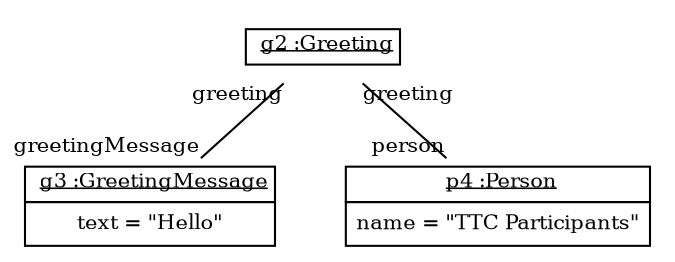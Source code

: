 graph ObjectDiagram {
   node [shape = none, fontsize = 10];
   edge [fontsize = 10];

g2 [label=<<table border='0' cellborder='1' cellspacing='0'> <tr> <td> <u>g2 :Greeting</u></td></tr></table>>];
g3 [label=<<table border='0' cellborder='1' cellspacing='0'> <tr> <td> <u>g3 :GreetingMessage</u></td></tr><tr><td><table border='0' cellborder='0' cellspacing='0'><tr><td>text = "Hello"</td></tr></table></td></tr></table>>];
p4 [label=<<table border='0' cellborder='1' cellspacing='0'> <tr> <td> <u>p4 :Person</u></td></tr><tr><td><table border='0' cellborder='0' cellspacing='0'><tr><td>name = "TTC Participants"</td></tr></table></td></tr></table>>];

g2 -- g3 [headlabel = "greetingMessage" taillabel = "greeting"];
g2 -- p4 [headlabel = "person" taillabel = "greeting"];
}
